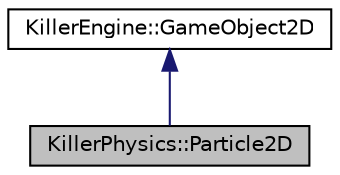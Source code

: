 digraph "KillerPhysics::Particle2D"
{
  edge [fontname="Helvetica",fontsize="10",labelfontname="Helvetica",labelfontsize="10"];
  node [fontname="Helvetica",fontsize="10",shape=record];
  Node0 [label="KillerPhysics::Particle2D",height=0.2,width=0.4,color="black", fillcolor="grey75", style="filled", fontcolor="black"];
  Node1 -> Node0 [dir="back",color="midnightblue",fontsize="10",style="solid",fontname="Helvetica"];
  Node1 [label="KillerEngine::GameObject2D",height=0.2,width=0.4,color="black", fillcolor="white", style="filled",URL="$class_killer_engine_1_1_game_object2_d.html"];
}
